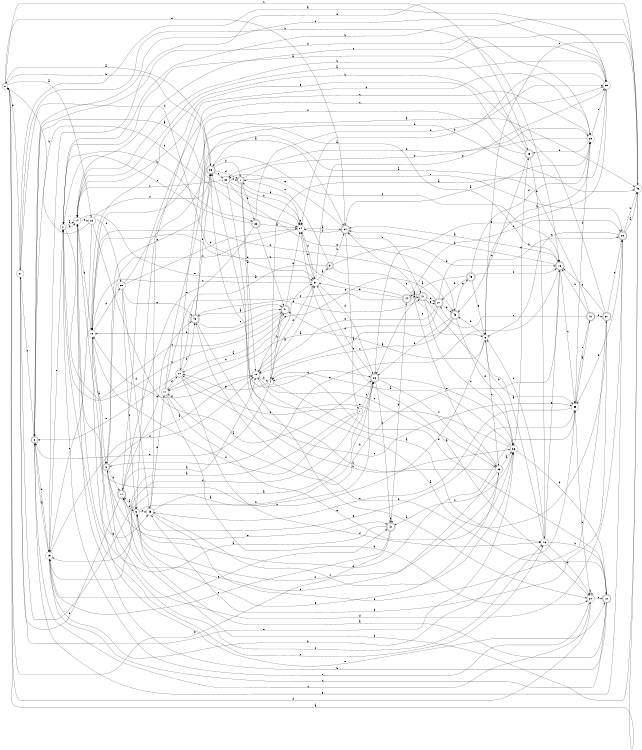 digraph n40_1 {
__start0 [label="" shape="none"];

rankdir=LR;
size="8,5";

s0 [style="filled", color="black", fillcolor="white" shape="circle", label="0"];
s1 [style="rounded,filled", color="black", fillcolor="white" shape="doublecircle", label="1"];
s2 [style="filled", color="black", fillcolor="white" shape="circle", label="2"];
s3 [style="rounded,filled", color="black", fillcolor="white" shape="doublecircle", label="3"];
s4 [style="filled", color="black", fillcolor="white" shape="circle", label="4"];
s5 [style="filled", color="black", fillcolor="white" shape="circle", label="5"];
s6 [style="filled", color="black", fillcolor="white" shape="circle", label="6"];
s7 [style="filled", color="black", fillcolor="white" shape="circle", label="7"];
s8 [style="rounded,filled", color="black", fillcolor="white" shape="doublecircle", label="8"];
s9 [style="rounded,filled", color="black", fillcolor="white" shape="doublecircle", label="9"];
s10 [style="filled", color="black", fillcolor="white" shape="circle", label="10"];
s11 [style="rounded,filled", color="black", fillcolor="white" shape="doublecircle", label="11"];
s12 [style="rounded,filled", color="black", fillcolor="white" shape="doublecircle", label="12"];
s13 [style="rounded,filled", color="black", fillcolor="white" shape="doublecircle", label="13"];
s14 [style="filled", color="black", fillcolor="white" shape="circle", label="14"];
s15 [style="filled", color="black", fillcolor="white" shape="circle", label="15"];
s16 [style="filled", color="black", fillcolor="white" shape="circle", label="16"];
s17 [style="filled", color="black", fillcolor="white" shape="circle", label="17"];
s18 [style="filled", color="black", fillcolor="white" shape="circle", label="18"];
s19 [style="filled", color="black", fillcolor="white" shape="circle", label="19"];
s20 [style="filled", color="black", fillcolor="white" shape="circle", label="20"];
s21 [style="filled", color="black", fillcolor="white" shape="circle", label="21"];
s22 [style="filled", color="black", fillcolor="white" shape="circle", label="22"];
s23 [style="filled", color="black", fillcolor="white" shape="circle", label="23"];
s24 [style="filled", color="black", fillcolor="white" shape="circle", label="24"];
s25 [style="filled", color="black", fillcolor="white" shape="circle", label="25"];
s26 [style="rounded,filled", color="black", fillcolor="white" shape="doublecircle", label="26"];
s27 [style="rounded,filled", color="black", fillcolor="white" shape="doublecircle", label="27"];
s28 [style="rounded,filled", color="black", fillcolor="white" shape="doublecircle", label="28"];
s29 [style="rounded,filled", color="black", fillcolor="white" shape="doublecircle", label="29"];
s30 [style="filled", color="black", fillcolor="white" shape="circle", label="30"];
s31 [style="rounded,filled", color="black", fillcolor="white" shape="doublecircle", label="31"];
s32 [style="filled", color="black", fillcolor="white" shape="circle", label="32"];
s33 [style="rounded,filled", color="black", fillcolor="white" shape="doublecircle", label="33"];
s34 [style="rounded,filled", color="black", fillcolor="white" shape="doublecircle", label="34"];
s35 [style="filled", color="black", fillcolor="white" shape="circle", label="35"];
s36 [style="filled", color="black", fillcolor="white" shape="circle", label="36"];
s37 [style="filled", color="black", fillcolor="white" shape="circle", label="37"];
s38 [style="rounded,filled", color="black", fillcolor="white" shape="doublecircle", label="38"];
s39 [style="filled", color="black", fillcolor="white" shape="circle", label="39"];
s40 [style="rounded,filled", color="black", fillcolor="white" shape="doublecircle", label="40"];
s41 [style="rounded,filled", color="black", fillcolor="white" shape="doublecircle", label="41"];
s42 [style="rounded,filled", color="black", fillcolor="white" shape="doublecircle", label="42"];
s43 [style="rounded,filled", color="black", fillcolor="white" shape="doublecircle", label="43"];
s44 [style="rounded,filled", color="black", fillcolor="white" shape="doublecircle", label="44"];
s45 [style="rounded,filled", color="black", fillcolor="white" shape="doublecircle", label="45"];
s46 [style="filled", color="black", fillcolor="white" shape="circle", label="46"];
s47 [style="rounded,filled", color="black", fillcolor="white" shape="doublecircle", label="47"];
s48 [style="rounded,filled", color="black", fillcolor="white" shape="doublecircle", label="48"];
s49 [style="filled", color="black", fillcolor="white" shape="circle", label="49"];
s0 -> s22 [label="a"];
s0 -> s33 [label="b"];
s0 -> s29 [label="c"];
s0 -> s34 [label="d"];
s0 -> s21 [label="e"];
s1 -> s19 [label="a"];
s1 -> s38 [label="b"];
s1 -> s26 [label="c"];
s1 -> s23 [label="d"];
s1 -> s28 [label="e"];
s2 -> s14 [label="a"];
s2 -> s38 [label="b"];
s2 -> s41 [label="c"];
s2 -> s14 [label="d"];
s2 -> s16 [label="e"];
s3 -> s10 [label="a"];
s3 -> s34 [label="b"];
s3 -> s1 [label="c"];
s3 -> s13 [label="d"];
s3 -> s6 [label="e"];
s4 -> s16 [label="a"];
s4 -> s41 [label="b"];
s4 -> s8 [label="c"];
s4 -> s37 [label="d"];
s4 -> s10 [label="e"];
s5 -> s11 [label="a"];
s5 -> s26 [label="b"];
s5 -> s49 [label="c"];
s5 -> s39 [label="d"];
s5 -> s32 [label="e"];
s6 -> s41 [label="a"];
s6 -> s14 [label="b"];
s6 -> s32 [label="c"];
s6 -> s43 [label="d"];
s6 -> s46 [label="e"];
s7 -> s21 [label="a"];
s7 -> s10 [label="b"];
s7 -> s15 [label="c"];
s7 -> s18 [label="d"];
s7 -> s26 [label="e"];
s8 -> s24 [label="a"];
s8 -> s15 [label="b"];
s8 -> s20 [label="c"];
s8 -> s23 [label="d"];
s8 -> s24 [label="e"];
s9 -> s19 [label="a"];
s9 -> s11 [label="b"];
s9 -> s33 [label="c"];
s9 -> s28 [label="d"];
s9 -> s42 [label="e"];
s10 -> s46 [label="a"];
s10 -> s48 [label="b"];
s10 -> s39 [label="c"];
s10 -> s16 [label="d"];
s10 -> s8 [label="e"];
s11 -> s19 [label="a"];
s11 -> s21 [label="b"];
s11 -> s35 [label="c"];
s11 -> s5 [label="d"];
s11 -> s48 [label="e"];
s12 -> s11 [label="a"];
s12 -> s14 [label="b"];
s12 -> s15 [label="c"];
s12 -> s48 [label="d"];
s12 -> s4 [label="e"];
s13 -> s34 [label="a"];
s13 -> s17 [label="b"];
s13 -> s39 [label="c"];
s13 -> s34 [label="d"];
s13 -> s9 [label="e"];
s14 -> s35 [label="a"];
s14 -> s49 [label="b"];
s14 -> s22 [label="c"];
s14 -> s18 [label="d"];
s14 -> s37 [label="e"];
s15 -> s8 [label="a"];
s15 -> s39 [label="b"];
s15 -> s42 [label="c"];
s15 -> s19 [label="d"];
s15 -> s2 [label="e"];
s16 -> s6 [label="a"];
s16 -> s12 [label="b"];
s16 -> s6 [label="c"];
s16 -> s20 [label="d"];
s16 -> s13 [label="e"];
s17 -> s34 [label="a"];
s17 -> s20 [label="b"];
s17 -> s47 [label="c"];
s17 -> s10 [label="d"];
s17 -> s36 [label="e"];
s18 -> s9 [label="a"];
s18 -> s43 [label="b"];
s18 -> s16 [label="c"];
s18 -> s25 [label="d"];
s18 -> s12 [label="e"];
s19 -> s37 [label="a"];
s19 -> s4 [label="b"];
s19 -> s32 [label="c"];
s19 -> s18 [label="d"];
s19 -> s37 [label="e"];
s20 -> s24 [label="a"];
s20 -> s20 [label="b"];
s20 -> s12 [label="c"];
s20 -> s0 [label="d"];
s20 -> s2 [label="e"];
s21 -> s35 [label="a"];
s21 -> s13 [label="b"];
s21 -> s8 [label="c"];
s21 -> s37 [label="d"];
s21 -> s36 [label="e"];
s22 -> s26 [label="a"];
s22 -> s0 [label="b"];
s22 -> s25 [label="c"];
s22 -> s33 [label="d"];
s22 -> s15 [label="e"];
s23 -> s6 [label="a"];
s23 -> s29 [label="b"];
s23 -> s5 [label="c"];
s23 -> s30 [label="d"];
s23 -> s35 [label="e"];
s24 -> s34 [label="a"];
s24 -> s24 [label="b"];
s24 -> s9 [label="c"];
s24 -> s37 [label="d"];
s24 -> s1 [label="e"];
s25 -> s13 [label="a"];
s25 -> s24 [label="b"];
s25 -> s5 [label="c"];
s25 -> s49 [label="d"];
s25 -> s48 [label="e"];
s26 -> s15 [label="a"];
s26 -> s42 [label="b"];
s26 -> s32 [label="c"];
s26 -> s37 [label="d"];
s26 -> s36 [label="e"];
s27 -> s17 [label="a"];
s27 -> s28 [label="b"];
s27 -> s19 [label="c"];
s27 -> s43 [label="d"];
s27 -> s19 [label="e"];
s28 -> s46 [label="a"];
s28 -> s46 [label="b"];
s28 -> s6 [label="c"];
s28 -> s39 [label="d"];
s28 -> s8 [label="e"];
s29 -> s2 [label="a"];
s29 -> s16 [label="b"];
s29 -> s43 [label="c"];
s29 -> s18 [label="d"];
s29 -> s14 [label="e"];
s30 -> s20 [label="a"];
s30 -> s24 [label="b"];
s30 -> s14 [label="c"];
s30 -> s1 [label="d"];
s30 -> s43 [label="e"];
s31 -> s19 [label="a"];
s31 -> s18 [label="b"];
s31 -> s13 [label="c"];
s31 -> s49 [label="d"];
s31 -> s28 [label="e"];
s32 -> s36 [label="a"];
s32 -> s33 [label="b"];
s32 -> s9 [label="c"];
s32 -> s5 [label="d"];
s32 -> s34 [label="e"];
s33 -> s0 [label="a"];
s33 -> s1 [label="b"];
s33 -> s13 [label="c"];
s33 -> s1 [label="d"];
s33 -> s30 [label="e"];
s34 -> s23 [label="a"];
s34 -> s47 [label="b"];
s34 -> s7 [label="c"];
s34 -> s24 [label="d"];
s34 -> s30 [label="e"];
s35 -> s4 [label="a"];
s35 -> s14 [label="b"];
s35 -> s8 [label="c"];
s35 -> s24 [label="d"];
s35 -> s26 [label="e"];
s36 -> s4 [label="a"];
s36 -> s12 [label="b"];
s36 -> s42 [label="c"];
s36 -> s29 [label="d"];
s36 -> s33 [label="e"];
s37 -> s3 [label="a"];
s37 -> s24 [label="b"];
s37 -> s18 [label="c"];
s37 -> s26 [label="d"];
s37 -> s35 [label="e"];
s38 -> s24 [label="a"];
s38 -> s41 [label="b"];
s38 -> s2 [label="c"];
s38 -> s35 [label="d"];
s38 -> s11 [label="e"];
s39 -> s40 [label="a"];
s39 -> s20 [label="b"];
s39 -> s49 [label="c"];
s39 -> s23 [label="d"];
s39 -> s5 [label="e"];
s40 -> s33 [label="a"];
s40 -> s13 [label="b"];
s40 -> s27 [label="c"];
s40 -> s31 [label="d"];
s40 -> s39 [label="e"];
s41 -> s10 [label="a"];
s41 -> s17 [label="b"];
s41 -> s2 [label="c"];
s41 -> s18 [label="d"];
s41 -> s24 [label="e"];
s42 -> s14 [label="a"];
s42 -> s44 [label="b"];
s42 -> s15 [label="c"];
s42 -> s42 [label="d"];
s42 -> s0 [label="e"];
s43 -> s19 [label="a"];
s43 -> s26 [label="b"];
s43 -> s4 [label="c"];
s43 -> s36 [label="d"];
s43 -> s45 [label="e"];
s44 -> s47 [label="a"];
s44 -> s28 [label="b"];
s44 -> s48 [label="c"];
s44 -> s18 [label="d"];
s44 -> s37 [label="e"];
s45 -> s26 [label="a"];
s45 -> s27 [label="b"];
s45 -> s13 [label="c"];
s45 -> s23 [label="d"];
s45 -> s6 [label="e"];
s46 -> s0 [label="a"];
s46 -> s2 [label="b"];
s46 -> s14 [label="c"];
s46 -> s11 [label="d"];
s46 -> s15 [label="e"];
s47 -> s44 [label="a"];
s47 -> s39 [label="b"];
s47 -> s36 [label="c"];
s47 -> s27 [label="d"];
s47 -> s27 [label="e"];
s48 -> s41 [label="a"];
s48 -> s36 [label="b"];
s48 -> s41 [label="c"];
s48 -> s46 [label="d"];
s48 -> s33 [label="e"];
s49 -> s26 [label="a"];
s49 -> s23 [label="b"];
s49 -> s36 [label="c"];
s49 -> s31 [label="d"];
s49 -> s17 [label="e"];

}